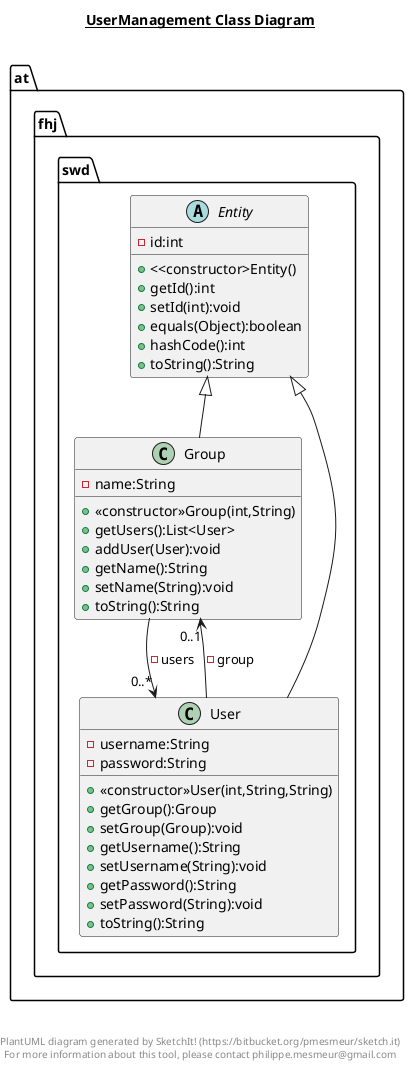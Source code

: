 @startuml
'left to right direction

title __UserManagement Class Diagram__\n

  namespace at.fhj.swd {
    abstract class at.fhj.swd.Entity {
    -id:int
    +<<constructor>Entity()
    +getId():int
    +setId(int):void
    +equals(Object):boolean
    +hashCode():int
    +toString():String
    }
  }
  

  namespace at.fhj.swd {
    class at.fhj.swd.Group {
    -name:String
    +<<constructor>>Group(int,String)
    +getUsers():List<User>
    +addUser(User):void
    +getName():String
    +setName(String):void
    +toString():String
    }
  }
  

  namespace at.fhj.swd {
    class at.fhj.swd.User {
    -username:String
    -password:String
    +<<constructor>>User(int,String,String)
    +getGroup():Group
    +setGroup(Group):void
    +getUsername():String
    +setUsername(String):void
    +getPassword():String
    +setPassword(String):void
    +toString():String
    }
  }
  

  at.fhj.swd.Group -up-|> at.fhj.swd.Entity
  at.fhj.swd.User -up-|> at.fhj.swd.Entity
  at.fhj.swd.User --> "0..1" at.fhj.swd.Group : -group
  at.fhj.swd.Group --> "0..*" at.fhj.swd.User : -users

right footer


PlantUML diagram generated by SketchIt! (https://bitbucket.org/pmesmeur/sketch.it)
For more information about this tool, please contact philippe.mesmeur@gmail.com
endfooter

@enduml

